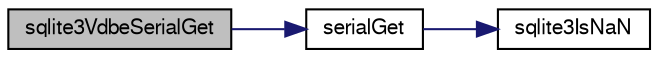 digraph "sqlite3VdbeSerialGet"
{
  edge [fontname="FreeSans",fontsize="10",labelfontname="FreeSans",labelfontsize="10"];
  node [fontname="FreeSans",fontsize="10",shape=record];
  rankdir="LR";
  Node788816 [label="sqlite3VdbeSerialGet",height=0.2,width=0.4,color="black", fillcolor="grey75", style="filled", fontcolor="black"];
  Node788816 -> Node788817 [color="midnightblue",fontsize="10",style="solid",fontname="FreeSans"];
  Node788817 [label="serialGet",height=0.2,width=0.4,color="black", fillcolor="white", style="filled",URL="$sqlite3_8c.html#a07f82bd181d15c1e1ba90a79c78dfd37"];
  Node788817 -> Node788818 [color="midnightblue",fontsize="10",style="solid",fontname="FreeSans"];
  Node788818 [label="sqlite3IsNaN",height=0.2,width=0.4,color="black", fillcolor="white", style="filled",URL="$sqlite3_8c.html#aed4d78203877c3486765ccbc7feebb50"];
}
